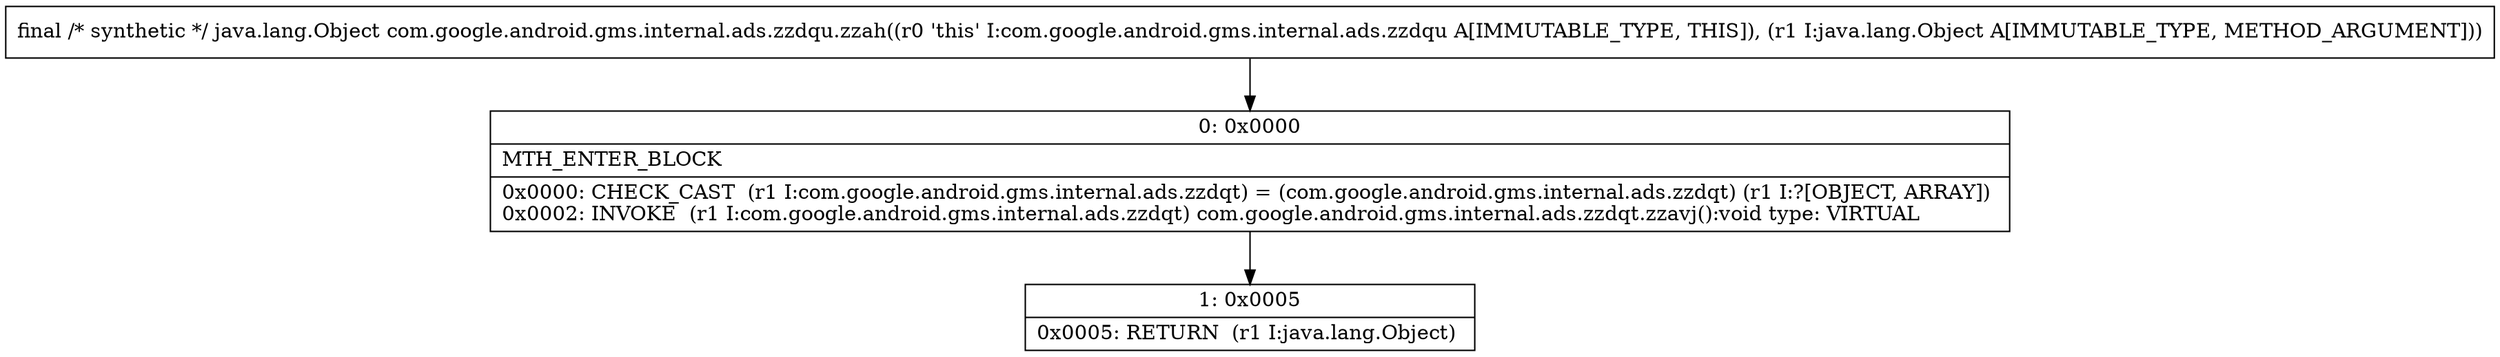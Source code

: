 digraph "CFG forcom.google.android.gms.internal.ads.zzdqu.zzah(Ljava\/lang\/Object;)Ljava\/lang\/Object;" {
Node_0 [shape=record,label="{0\:\ 0x0000|MTH_ENTER_BLOCK\l|0x0000: CHECK_CAST  (r1 I:com.google.android.gms.internal.ads.zzdqt) = (com.google.android.gms.internal.ads.zzdqt) (r1 I:?[OBJECT, ARRAY]) \l0x0002: INVOKE  (r1 I:com.google.android.gms.internal.ads.zzdqt) com.google.android.gms.internal.ads.zzdqt.zzavj():void type: VIRTUAL \l}"];
Node_1 [shape=record,label="{1\:\ 0x0005|0x0005: RETURN  (r1 I:java.lang.Object) \l}"];
MethodNode[shape=record,label="{final \/* synthetic *\/ java.lang.Object com.google.android.gms.internal.ads.zzdqu.zzah((r0 'this' I:com.google.android.gms.internal.ads.zzdqu A[IMMUTABLE_TYPE, THIS]), (r1 I:java.lang.Object A[IMMUTABLE_TYPE, METHOD_ARGUMENT])) }"];
MethodNode -> Node_0;
Node_0 -> Node_1;
}


